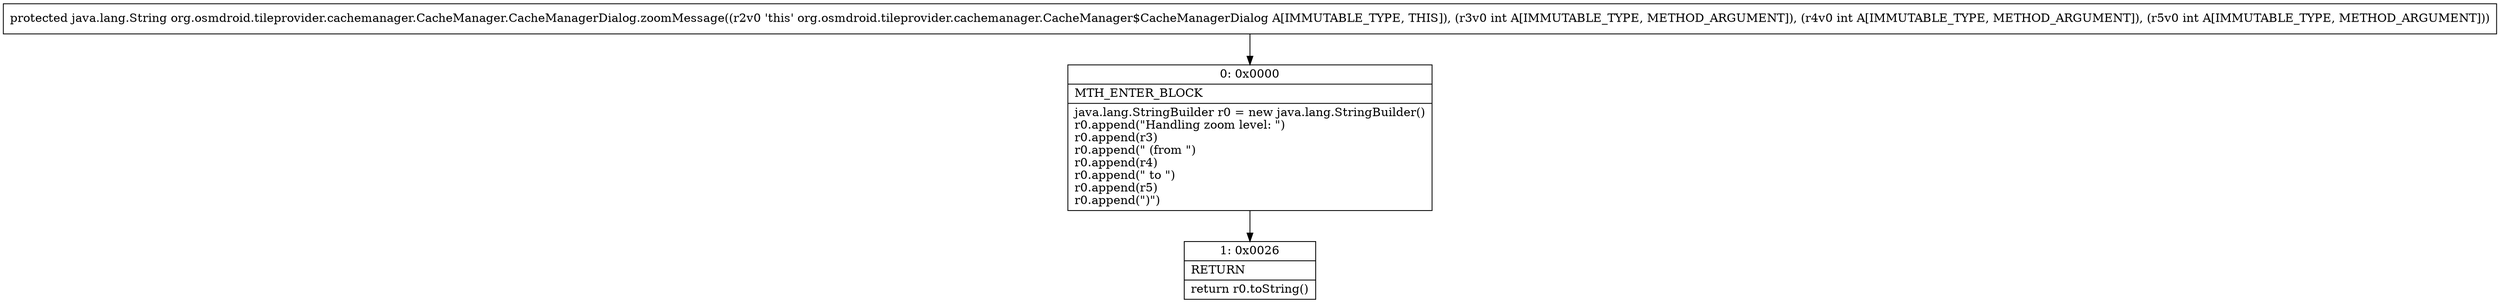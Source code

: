 digraph "CFG fororg.osmdroid.tileprovider.cachemanager.CacheManager.CacheManagerDialog.zoomMessage(III)Ljava\/lang\/String;" {
Node_0 [shape=record,label="{0\:\ 0x0000|MTH_ENTER_BLOCK\l|java.lang.StringBuilder r0 = new java.lang.StringBuilder()\lr0.append(\"Handling zoom level: \")\lr0.append(r3)\lr0.append(\" (from \")\lr0.append(r4)\lr0.append(\" to \")\lr0.append(r5)\lr0.append(\")\")\l}"];
Node_1 [shape=record,label="{1\:\ 0x0026|RETURN\l|return r0.toString()\l}"];
MethodNode[shape=record,label="{protected java.lang.String org.osmdroid.tileprovider.cachemanager.CacheManager.CacheManagerDialog.zoomMessage((r2v0 'this' org.osmdroid.tileprovider.cachemanager.CacheManager$CacheManagerDialog A[IMMUTABLE_TYPE, THIS]), (r3v0 int A[IMMUTABLE_TYPE, METHOD_ARGUMENT]), (r4v0 int A[IMMUTABLE_TYPE, METHOD_ARGUMENT]), (r5v0 int A[IMMUTABLE_TYPE, METHOD_ARGUMENT])) }"];
MethodNode -> Node_0;
Node_0 -> Node_1;
}


